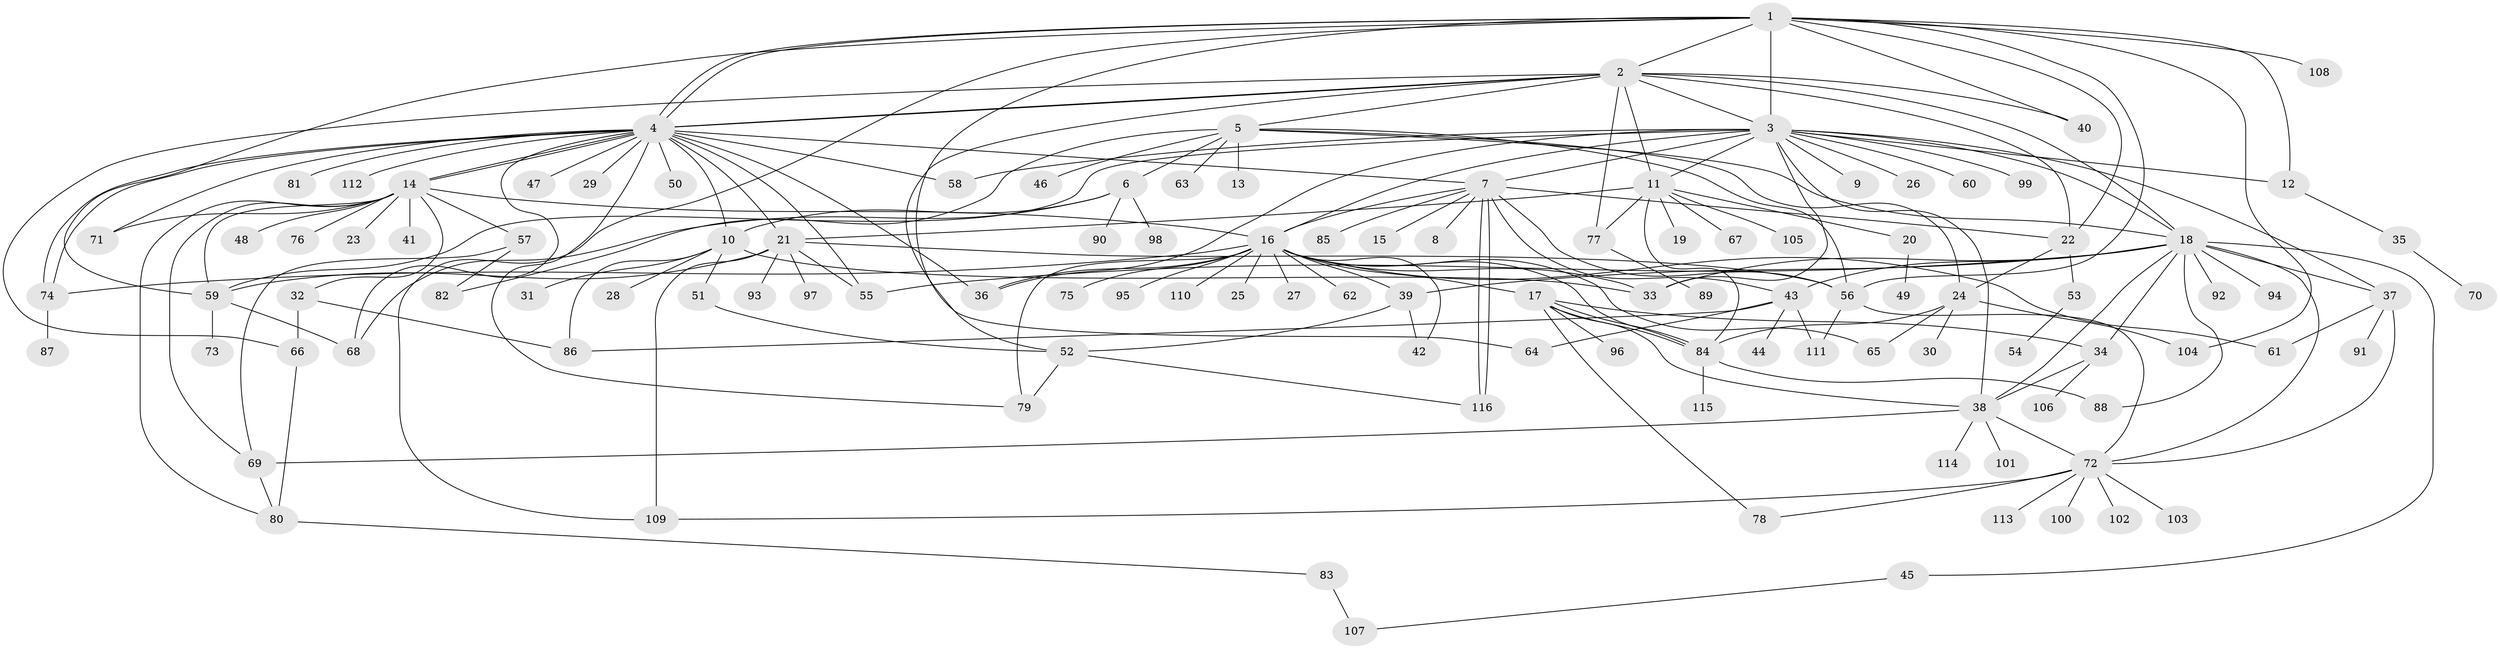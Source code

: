 // Generated by graph-tools (version 1.1) at 2025/49/03/09/25 03:49:54]
// undirected, 116 vertices, 192 edges
graph export_dot {
graph [start="1"]
  node [color=gray90,style=filled];
  1;
  2;
  3;
  4;
  5;
  6;
  7;
  8;
  9;
  10;
  11;
  12;
  13;
  14;
  15;
  16;
  17;
  18;
  19;
  20;
  21;
  22;
  23;
  24;
  25;
  26;
  27;
  28;
  29;
  30;
  31;
  32;
  33;
  34;
  35;
  36;
  37;
  38;
  39;
  40;
  41;
  42;
  43;
  44;
  45;
  46;
  47;
  48;
  49;
  50;
  51;
  52;
  53;
  54;
  55;
  56;
  57;
  58;
  59;
  60;
  61;
  62;
  63;
  64;
  65;
  66;
  67;
  68;
  69;
  70;
  71;
  72;
  73;
  74;
  75;
  76;
  77;
  78;
  79;
  80;
  81;
  82;
  83;
  84;
  85;
  86;
  87;
  88;
  89;
  90;
  91;
  92;
  93;
  94;
  95;
  96;
  97;
  98;
  99;
  100;
  101;
  102;
  103;
  104;
  105;
  106;
  107;
  108;
  109;
  110;
  111;
  112;
  113;
  114;
  115;
  116;
  1 -- 2;
  1 -- 3;
  1 -- 4;
  1 -- 4;
  1 -- 12;
  1 -- 22;
  1 -- 40;
  1 -- 56;
  1 -- 59;
  1 -- 64;
  1 -- 104;
  1 -- 108;
  1 -- 109;
  2 -- 3;
  2 -- 4;
  2 -- 4;
  2 -- 5;
  2 -- 11;
  2 -- 18;
  2 -- 22;
  2 -- 40;
  2 -- 52;
  2 -- 66;
  2 -- 77;
  3 -- 7;
  3 -- 9;
  3 -- 11;
  3 -- 12;
  3 -- 16;
  3 -- 18;
  3 -- 26;
  3 -- 33;
  3 -- 36;
  3 -- 37;
  3 -- 38;
  3 -- 58;
  3 -- 59;
  3 -- 60;
  3 -- 99;
  4 -- 7;
  4 -- 10;
  4 -- 14;
  4 -- 14;
  4 -- 21;
  4 -- 29;
  4 -- 36;
  4 -- 47;
  4 -- 50;
  4 -- 55;
  4 -- 58;
  4 -- 68;
  4 -- 71;
  4 -- 74;
  4 -- 74;
  4 -- 79;
  4 -- 81;
  4 -- 112;
  5 -- 6;
  5 -- 13;
  5 -- 18;
  5 -- 24;
  5 -- 46;
  5 -- 56;
  5 -- 63;
  5 -- 82;
  6 -- 10;
  6 -- 68;
  6 -- 90;
  6 -- 98;
  7 -- 8;
  7 -- 15;
  7 -- 16;
  7 -- 22;
  7 -- 43;
  7 -- 56;
  7 -- 85;
  7 -- 116;
  7 -- 116;
  10 -- 28;
  10 -- 31;
  10 -- 33;
  10 -- 51;
  10 -- 86;
  11 -- 19;
  11 -- 20;
  11 -- 21;
  11 -- 67;
  11 -- 77;
  11 -- 84;
  11 -- 105;
  12 -- 35;
  14 -- 16;
  14 -- 23;
  14 -- 32;
  14 -- 41;
  14 -- 48;
  14 -- 57;
  14 -- 59;
  14 -- 69;
  14 -- 71;
  14 -- 76;
  14 -- 80;
  16 -- 17;
  16 -- 25;
  16 -- 27;
  16 -- 33;
  16 -- 36;
  16 -- 39;
  16 -- 42;
  16 -- 61;
  16 -- 62;
  16 -- 65;
  16 -- 74;
  16 -- 75;
  16 -- 79;
  16 -- 84;
  16 -- 95;
  16 -- 110;
  17 -- 34;
  17 -- 38;
  17 -- 78;
  17 -- 84;
  17 -- 84;
  17 -- 96;
  18 -- 33;
  18 -- 34;
  18 -- 37;
  18 -- 38;
  18 -- 39;
  18 -- 43;
  18 -- 45;
  18 -- 55;
  18 -- 72;
  18 -- 88;
  18 -- 92;
  18 -- 94;
  20 -- 49;
  21 -- 55;
  21 -- 56;
  21 -- 59;
  21 -- 93;
  21 -- 97;
  21 -- 109;
  22 -- 24;
  22 -- 53;
  24 -- 30;
  24 -- 65;
  24 -- 84;
  24 -- 104;
  32 -- 66;
  32 -- 86;
  34 -- 38;
  34 -- 106;
  35 -- 70;
  37 -- 61;
  37 -- 72;
  37 -- 91;
  38 -- 69;
  38 -- 72;
  38 -- 101;
  38 -- 114;
  39 -- 42;
  39 -- 52;
  43 -- 44;
  43 -- 64;
  43 -- 86;
  43 -- 111;
  45 -- 107;
  51 -- 52;
  52 -- 79;
  52 -- 116;
  53 -- 54;
  56 -- 72;
  56 -- 111;
  57 -- 69;
  57 -- 82;
  59 -- 68;
  59 -- 73;
  66 -- 80;
  69 -- 80;
  72 -- 78;
  72 -- 100;
  72 -- 102;
  72 -- 103;
  72 -- 109;
  72 -- 113;
  74 -- 87;
  77 -- 89;
  80 -- 83;
  83 -- 107;
  84 -- 88;
  84 -- 115;
}
